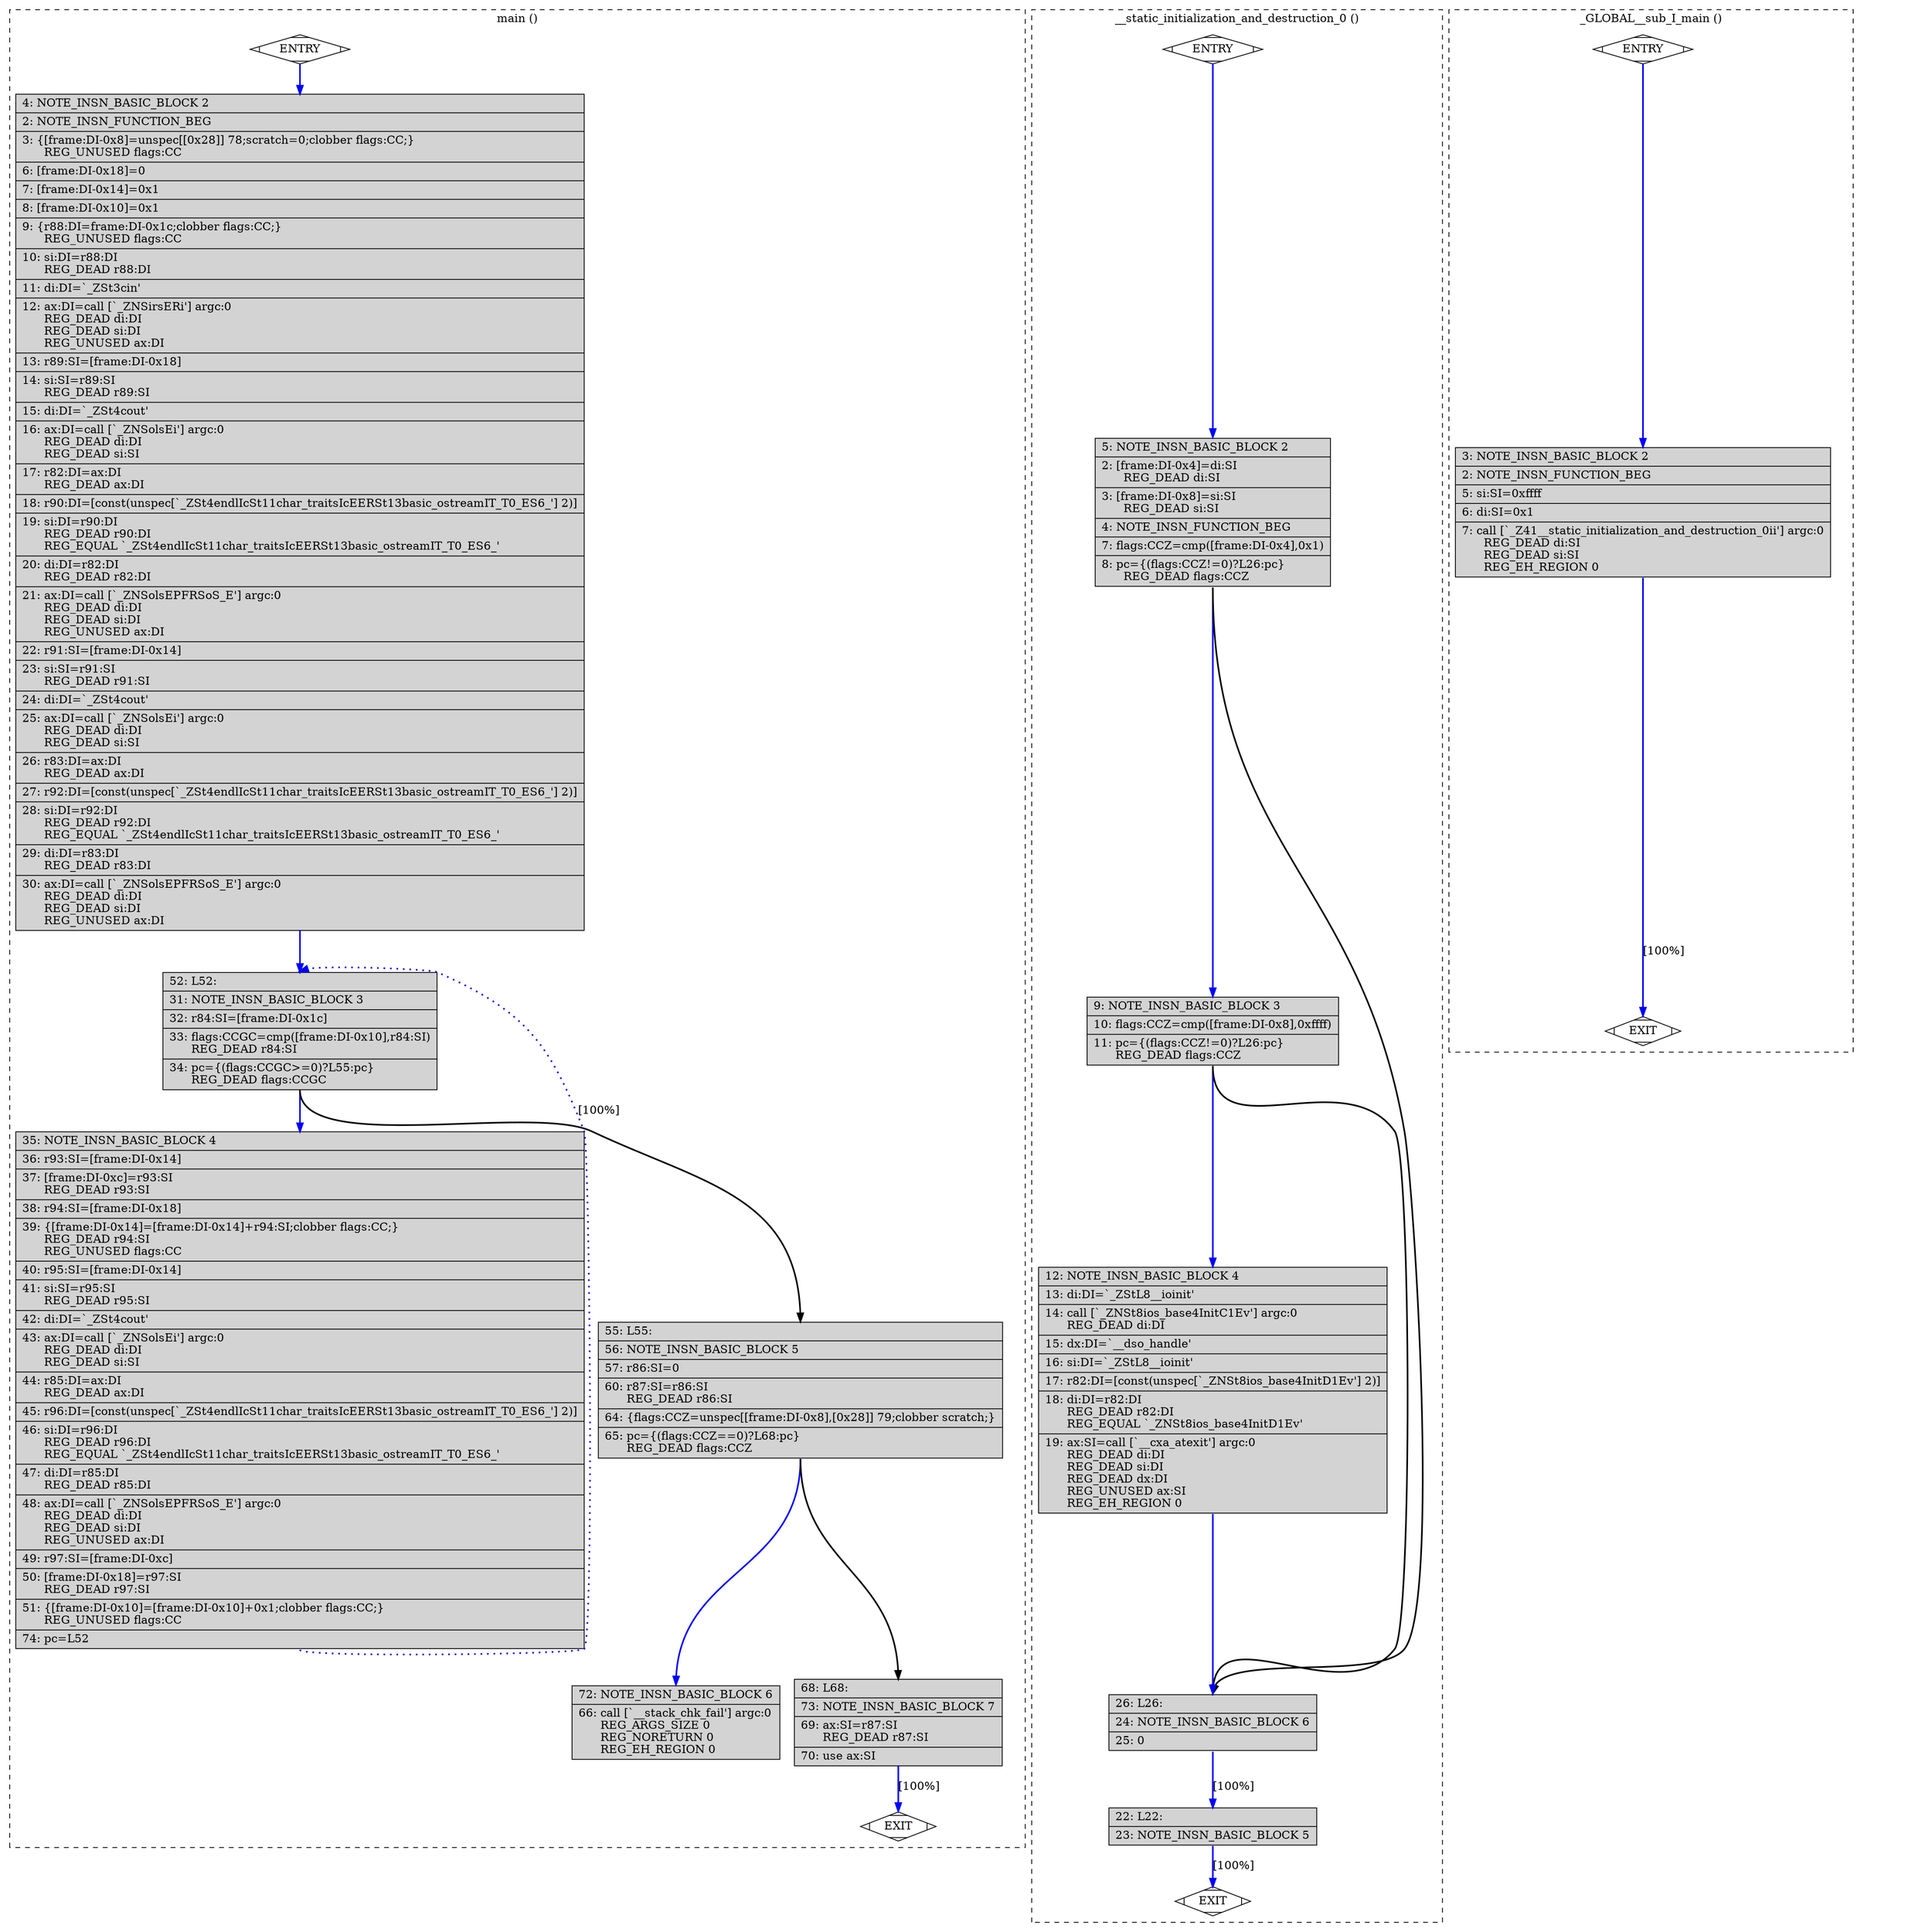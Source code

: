 digraph "prework1.cpp.280r.ira" {
overlap=false;
subgraph "cluster_main" {
	style="dashed";
	color="black";
	label="main ()";
	fn_1522_basic_block_0 [shape=Mdiamond,style=filled,fillcolor=white,label="ENTRY"];

	fn_1522_basic_block_2 [shape=record,style=filled,fillcolor=lightgrey,label="{\ \ \ \ 4:\ NOTE_INSN_BASIC_BLOCK\ 2\l\
|\ \ \ \ 2:\ NOTE_INSN_FUNCTION_BEG\l\
|\ \ \ \ 3:\ \{[frame:DI-0x8]=unspec[[0x28]]\ 78;scratch=0;clobber\ flags:CC;\}\l\
\ \ \ \ \ \ REG_UNUSED\ flags:CC\l\
|\ \ \ \ 6:\ [frame:DI-0x18]=0\l\
|\ \ \ \ 7:\ [frame:DI-0x14]=0x1\l\
|\ \ \ \ 8:\ [frame:DI-0x10]=0x1\l\
|\ \ \ \ 9:\ \{r88:DI=frame:DI-0x1c;clobber\ flags:CC;\}\l\
\ \ \ \ \ \ REG_UNUSED\ flags:CC\l\
|\ \ \ 10:\ si:DI=r88:DI\l\
\ \ \ \ \ \ REG_DEAD\ r88:DI\l\
|\ \ \ 11:\ di:DI=`_ZSt3cin'\l\
|\ \ \ 12:\ ax:DI=call\ [`_ZNSirsERi']\ argc:0\l\
\ \ \ \ \ \ REG_DEAD\ di:DI\l\
\ \ \ \ \ \ REG_DEAD\ si:DI\l\
\ \ \ \ \ \ REG_UNUSED\ ax:DI\l\
|\ \ \ 13:\ r89:SI=[frame:DI-0x18]\l\
|\ \ \ 14:\ si:SI=r89:SI\l\
\ \ \ \ \ \ REG_DEAD\ r89:SI\l\
|\ \ \ 15:\ di:DI=`_ZSt4cout'\l\
|\ \ \ 16:\ ax:DI=call\ [`_ZNSolsEi']\ argc:0\l\
\ \ \ \ \ \ REG_DEAD\ di:DI\l\
\ \ \ \ \ \ REG_DEAD\ si:SI\l\
|\ \ \ 17:\ r82:DI=ax:DI\l\
\ \ \ \ \ \ REG_DEAD\ ax:DI\l\
|\ \ \ 18:\ r90:DI=[const(unspec[`_ZSt4endlIcSt11char_traitsIcEERSt13basic_ostreamIT_T0_ES6_']\ 2)]\l\
|\ \ \ 19:\ si:DI=r90:DI\l\
\ \ \ \ \ \ REG_DEAD\ r90:DI\l\
\ \ \ \ \ \ REG_EQUAL\ `_ZSt4endlIcSt11char_traitsIcEERSt13basic_ostreamIT_T0_ES6_'\l\
|\ \ \ 20:\ di:DI=r82:DI\l\
\ \ \ \ \ \ REG_DEAD\ r82:DI\l\
|\ \ \ 21:\ ax:DI=call\ [`_ZNSolsEPFRSoS_E']\ argc:0\l\
\ \ \ \ \ \ REG_DEAD\ di:DI\l\
\ \ \ \ \ \ REG_DEAD\ si:DI\l\
\ \ \ \ \ \ REG_UNUSED\ ax:DI\l\
|\ \ \ 22:\ r91:SI=[frame:DI-0x14]\l\
|\ \ \ 23:\ si:SI=r91:SI\l\
\ \ \ \ \ \ REG_DEAD\ r91:SI\l\
|\ \ \ 24:\ di:DI=`_ZSt4cout'\l\
|\ \ \ 25:\ ax:DI=call\ [`_ZNSolsEi']\ argc:0\l\
\ \ \ \ \ \ REG_DEAD\ di:DI\l\
\ \ \ \ \ \ REG_DEAD\ si:SI\l\
|\ \ \ 26:\ r83:DI=ax:DI\l\
\ \ \ \ \ \ REG_DEAD\ ax:DI\l\
|\ \ \ 27:\ r92:DI=[const(unspec[`_ZSt4endlIcSt11char_traitsIcEERSt13basic_ostreamIT_T0_ES6_']\ 2)]\l\
|\ \ \ 28:\ si:DI=r92:DI\l\
\ \ \ \ \ \ REG_DEAD\ r92:DI\l\
\ \ \ \ \ \ REG_EQUAL\ `_ZSt4endlIcSt11char_traitsIcEERSt13basic_ostreamIT_T0_ES6_'\l\
|\ \ \ 29:\ di:DI=r83:DI\l\
\ \ \ \ \ \ REG_DEAD\ r83:DI\l\
|\ \ \ 30:\ ax:DI=call\ [`_ZNSolsEPFRSoS_E']\ argc:0\l\
\ \ \ \ \ \ REG_DEAD\ di:DI\l\
\ \ \ \ \ \ REG_DEAD\ si:DI\l\
\ \ \ \ \ \ REG_UNUSED\ ax:DI\l\
}"];

	fn_1522_basic_block_3 [shape=record,style=filled,fillcolor=lightgrey,label="{\ \ \ 52:\ L52:\l\
|\ \ \ 31:\ NOTE_INSN_BASIC_BLOCK\ 3\l\
|\ \ \ 32:\ r84:SI=[frame:DI-0x1c]\l\
|\ \ \ 33:\ flags:CCGC=cmp([frame:DI-0x10],r84:SI)\l\
\ \ \ \ \ \ REG_DEAD\ r84:SI\l\
|\ \ \ 34:\ pc=\{(flags:CCGC\>=0)?L55:pc\}\l\
\ \ \ \ \ \ REG_DEAD\ flags:CCGC\l\
}"];

	fn_1522_basic_block_4 [shape=record,style=filled,fillcolor=lightgrey,label="{\ \ \ 35:\ NOTE_INSN_BASIC_BLOCK\ 4\l\
|\ \ \ 36:\ r93:SI=[frame:DI-0x14]\l\
|\ \ \ 37:\ [frame:DI-0xc]=r93:SI\l\
\ \ \ \ \ \ REG_DEAD\ r93:SI\l\
|\ \ \ 38:\ r94:SI=[frame:DI-0x18]\l\
|\ \ \ 39:\ \{[frame:DI-0x14]=[frame:DI-0x14]+r94:SI;clobber\ flags:CC;\}\l\
\ \ \ \ \ \ REG_DEAD\ r94:SI\l\
\ \ \ \ \ \ REG_UNUSED\ flags:CC\l\
|\ \ \ 40:\ r95:SI=[frame:DI-0x14]\l\
|\ \ \ 41:\ si:SI=r95:SI\l\
\ \ \ \ \ \ REG_DEAD\ r95:SI\l\
|\ \ \ 42:\ di:DI=`_ZSt4cout'\l\
|\ \ \ 43:\ ax:DI=call\ [`_ZNSolsEi']\ argc:0\l\
\ \ \ \ \ \ REG_DEAD\ di:DI\l\
\ \ \ \ \ \ REG_DEAD\ si:SI\l\
|\ \ \ 44:\ r85:DI=ax:DI\l\
\ \ \ \ \ \ REG_DEAD\ ax:DI\l\
|\ \ \ 45:\ r96:DI=[const(unspec[`_ZSt4endlIcSt11char_traitsIcEERSt13basic_ostreamIT_T0_ES6_']\ 2)]\l\
|\ \ \ 46:\ si:DI=r96:DI\l\
\ \ \ \ \ \ REG_DEAD\ r96:DI\l\
\ \ \ \ \ \ REG_EQUAL\ `_ZSt4endlIcSt11char_traitsIcEERSt13basic_ostreamIT_T0_ES6_'\l\
|\ \ \ 47:\ di:DI=r85:DI\l\
\ \ \ \ \ \ REG_DEAD\ r85:DI\l\
|\ \ \ 48:\ ax:DI=call\ [`_ZNSolsEPFRSoS_E']\ argc:0\l\
\ \ \ \ \ \ REG_DEAD\ di:DI\l\
\ \ \ \ \ \ REG_DEAD\ si:DI\l\
\ \ \ \ \ \ REG_UNUSED\ ax:DI\l\
|\ \ \ 49:\ r97:SI=[frame:DI-0xc]\l\
|\ \ \ 50:\ [frame:DI-0x18]=r97:SI\l\
\ \ \ \ \ \ REG_DEAD\ r97:SI\l\
|\ \ \ 51:\ \{[frame:DI-0x10]=[frame:DI-0x10]+0x1;clobber\ flags:CC;\}\l\
\ \ \ \ \ \ REG_UNUSED\ flags:CC\l\
|\ \ \ 74:\ pc=L52\l\
}"];

	fn_1522_basic_block_5 [shape=record,style=filled,fillcolor=lightgrey,label="{\ \ \ 55:\ L55:\l\
|\ \ \ 56:\ NOTE_INSN_BASIC_BLOCK\ 5\l\
|\ \ \ 57:\ r86:SI=0\l\
|\ \ \ 60:\ r87:SI=r86:SI\l\
\ \ \ \ \ \ REG_DEAD\ r86:SI\l\
|\ \ \ 64:\ \{flags:CCZ=unspec[[frame:DI-0x8],[0x28]]\ 79;clobber\ scratch;\}\l\
|\ \ \ 65:\ pc=\{(flags:CCZ==0)?L68:pc\}\l\
\ \ \ \ \ \ REG_DEAD\ flags:CCZ\l\
}"];

	fn_1522_basic_block_6 [shape=record,style=filled,fillcolor=lightgrey,label="{\ \ \ 72:\ NOTE_INSN_BASIC_BLOCK\ 6\l\
|\ \ \ 66:\ call\ [`__stack_chk_fail']\ argc:0\l\
\ \ \ \ \ \ REG_ARGS_SIZE\ 0\l\
\ \ \ \ \ \ REG_NORETURN\ 0\l\
\ \ \ \ \ \ REG_EH_REGION\ 0\l\
}"];

	fn_1522_basic_block_7 [shape=record,style=filled,fillcolor=lightgrey,label="{\ \ \ 68:\ L68:\l\
|\ \ \ 73:\ NOTE_INSN_BASIC_BLOCK\ 7\l\
|\ \ \ 69:\ ax:SI=r87:SI\l\
\ \ \ \ \ \ REG_DEAD\ r87:SI\l\
|\ \ \ 70:\ use\ ax:SI\l\
}"];

	fn_1522_basic_block_1 [shape=Mdiamond,style=filled,fillcolor=white,label="EXIT"];

	fn_1522_basic_block_0:s -> fn_1522_basic_block_2:n [style="solid,bold",color=blue,weight=100,constraint=true];
	fn_1522_basic_block_2:s -> fn_1522_basic_block_3:n [style="solid,bold",color=blue,weight=100,constraint=true];
	fn_1522_basic_block_3:s -> fn_1522_basic_block_5:n [style="solid,bold",color=black,weight=10,constraint=true];
	fn_1522_basic_block_3:s -> fn_1522_basic_block_4:n [style="solid,bold",color=blue,weight=100,constraint=true];
	fn_1522_basic_block_4:s -> fn_1522_basic_block_3:n [style="dotted,bold",color=blue,weight=10,constraint=false,label="[100%]"];
	fn_1522_basic_block_5:s -> fn_1522_basic_block_7:n [style="solid,bold",color=black,weight=10,constraint=true];
	fn_1522_basic_block_5:s -> fn_1522_basic_block_6:n [style="solid,bold",color=blue,weight=100,constraint=true];
	fn_1522_basic_block_7:s -> fn_1522_basic_block_1:n [style="solid,bold",color=blue,weight=100,constraint=true,label="[100%]"];
	fn_1522_basic_block_0:s -> fn_1522_basic_block_1:n [style="invis",constraint=true];
}
subgraph "cluster___static_initialization_and_destruction_0" {
	style="dashed";
	color="black";
	label="__static_initialization_and_destruction_0 ()";
	fn_2008_basic_block_0 [shape=Mdiamond,style=filled,fillcolor=white,label="ENTRY"];

	fn_2008_basic_block_2 [shape=record,style=filled,fillcolor=lightgrey,label="{\ \ \ \ 5:\ NOTE_INSN_BASIC_BLOCK\ 2\l\
|\ \ \ \ 2:\ [frame:DI-0x4]=di:SI\l\
\ \ \ \ \ \ REG_DEAD\ di:SI\l\
|\ \ \ \ 3:\ [frame:DI-0x8]=si:SI\l\
\ \ \ \ \ \ REG_DEAD\ si:SI\l\
|\ \ \ \ 4:\ NOTE_INSN_FUNCTION_BEG\l\
|\ \ \ \ 7:\ flags:CCZ=cmp([frame:DI-0x4],0x1)\l\
|\ \ \ \ 8:\ pc=\{(flags:CCZ!=0)?L26:pc\}\l\
\ \ \ \ \ \ REG_DEAD\ flags:CCZ\l\
}"];

	fn_2008_basic_block_3 [shape=record,style=filled,fillcolor=lightgrey,label="{\ \ \ \ 9:\ NOTE_INSN_BASIC_BLOCK\ 3\l\
|\ \ \ 10:\ flags:CCZ=cmp([frame:DI-0x8],0xffff)\l\
|\ \ \ 11:\ pc=\{(flags:CCZ!=0)?L26:pc\}\l\
\ \ \ \ \ \ REG_DEAD\ flags:CCZ\l\
}"];

	fn_2008_basic_block_4 [shape=record,style=filled,fillcolor=lightgrey,label="{\ \ \ 12:\ NOTE_INSN_BASIC_BLOCK\ 4\l\
|\ \ \ 13:\ di:DI=`_ZStL8__ioinit'\l\
|\ \ \ 14:\ call\ [`_ZNSt8ios_base4InitC1Ev']\ argc:0\l\
\ \ \ \ \ \ REG_DEAD\ di:DI\l\
|\ \ \ 15:\ dx:DI=`__dso_handle'\l\
|\ \ \ 16:\ si:DI=`_ZStL8__ioinit'\l\
|\ \ \ 17:\ r82:DI=[const(unspec[`_ZNSt8ios_base4InitD1Ev']\ 2)]\l\
|\ \ \ 18:\ di:DI=r82:DI\l\
\ \ \ \ \ \ REG_DEAD\ r82:DI\l\
\ \ \ \ \ \ REG_EQUAL\ `_ZNSt8ios_base4InitD1Ev'\l\
|\ \ \ 19:\ ax:SI=call\ [`__cxa_atexit']\ argc:0\l\
\ \ \ \ \ \ REG_DEAD\ di:DI\l\
\ \ \ \ \ \ REG_DEAD\ si:DI\l\
\ \ \ \ \ \ REG_DEAD\ dx:DI\l\
\ \ \ \ \ \ REG_UNUSED\ ax:SI\l\
\ \ \ \ \ \ REG_EH_REGION\ 0\l\
}"];

	fn_2008_basic_block_6 [shape=record,style=filled,fillcolor=lightgrey,label="{\ \ \ 26:\ L26:\l\
|\ \ \ 24:\ NOTE_INSN_BASIC_BLOCK\ 6\l\
|\ \ \ 25:\ 0\l\
}"];

	fn_2008_basic_block_5 [shape=record,style=filled,fillcolor=lightgrey,label="{\ \ \ 22:\ L22:\l\
|\ \ \ 23:\ NOTE_INSN_BASIC_BLOCK\ 5\l\
}"];

	fn_2008_basic_block_1 [shape=Mdiamond,style=filled,fillcolor=white,label="EXIT"];

	fn_2008_basic_block_0:s -> fn_2008_basic_block_2:n [style="solid,bold",color=blue,weight=100,constraint=true];
	fn_2008_basic_block_2:s -> fn_2008_basic_block_3:n [style="solid,bold",color=blue,weight=100,constraint=true];
	fn_2008_basic_block_2:s -> fn_2008_basic_block_6:n [style="solid,bold",color=black,weight=10,constraint=true];
	fn_2008_basic_block_3:s -> fn_2008_basic_block_4:n [style="solid,bold",color=blue,weight=100,constraint=true];
	fn_2008_basic_block_3:s -> fn_2008_basic_block_6:n [style="solid,bold",color=black,weight=10,constraint=true];
	fn_2008_basic_block_4:s -> fn_2008_basic_block_6:n [style="solid,bold",color=blue,weight=100,constraint=true];
	fn_2008_basic_block_6:s -> fn_2008_basic_block_5:n [style="solid,bold",color=blue,weight=100,constraint=true,label="[100%]"];
	fn_2008_basic_block_5:s -> fn_2008_basic_block_1:n [style="solid,bold",color=blue,weight=100,constraint=true,label="[100%]"];
	fn_2008_basic_block_0:s -> fn_2008_basic_block_1:n [style="invis",constraint=true];
}
subgraph "cluster__GLOBAL__sub_I_main" {
	style="dashed";
	color="black";
	label="_GLOBAL__sub_I_main ()";
	fn_2009_basic_block_0 [shape=Mdiamond,style=filled,fillcolor=white,label="ENTRY"];

	fn_2009_basic_block_2 [shape=record,style=filled,fillcolor=lightgrey,label="{\ \ \ \ 3:\ NOTE_INSN_BASIC_BLOCK\ 2\l\
|\ \ \ \ 2:\ NOTE_INSN_FUNCTION_BEG\l\
|\ \ \ \ 5:\ si:SI=0xffff\l\
|\ \ \ \ 6:\ di:SI=0x1\l\
|\ \ \ \ 7:\ call\ [`_Z41__static_initialization_and_destruction_0ii']\ argc:0\l\
\ \ \ \ \ \ REG_DEAD\ di:SI\l\
\ \ \ \ \ \ REG_DEAD\ si:SI\l\
\ \ \ \ \ \ REG_EH_REGION\ 0\l\
}"];

	fn_2009_basic_block_1 [shape=Mdiamond,style=filled,fillcolor=white,label="EXIT"];

	fn_2009_basic_block_0:s -> fn_2009_basic_block_2:n [style="solid,bold",color=blue,weight=100,constraint=true];
	fn_2009_basic_block_2:s -> fn_2009_basic_block_1:n [style="solid,bold",color=blue,weight=100,constraint=true,label="[100%]"];
	fn_2009_basic_block_0:s -> fn_2009_basic_block_1:n [style="invis",constraint=true];
}
}
